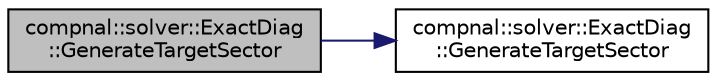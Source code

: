 digraph "compnal::solver::ExactDiag::GenerateTargetSector"
{
 // INTERACTIVE_SVG=YES
 // LATEX_PDF_SIZE
  edge [fontname="Helvetica",fontsize="10",labelfontname="Helvetica",labelfontsize="10"];
  node [fontname="Helvetica",fontsize="10",shape=record];
  rankdir="LR";
  Node1 [label="compnal::solver::ExactDiag\l::GenerateTargetSector",height=0.2,width=0.4,color="black", fillcolor="grey75", style="filled", fontcolor="black",tooltip="Calculate the quantum numbers of excited states that appear when calculating the correlation function..."];
  Node1 -> Node2 [color="midnightblue",fontsize="10",style="solid",fontname="Helvetica"];
  Node2 [label="compnal::solver::ExactDiag\l::GenerateTargetSector",height=0.2,width=0.4,color="black", fillcolor="white", style="filled",URL="$de/d7d/classcompnal_1_1solver_1_1_exact_diag.html#a1a4255610b274890174bf7a295e507b4",tooltip=" "];
}
